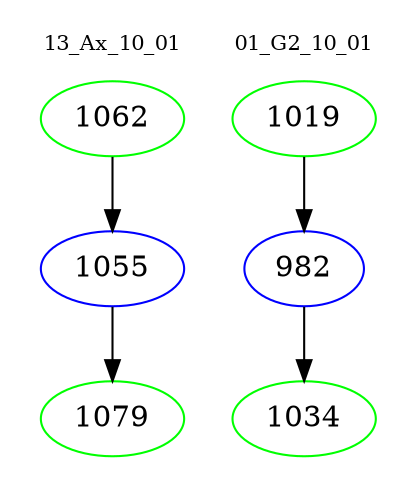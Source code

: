 digraph{
subgraph cluster_0 {
color = white
label = "13_Ax_10_01";
fontsize=10;
T0_1062 [label="1062", color="green"]
T0_1062 -> T0_1055 [color="black"]
T0_1055 [label="1055", color="blue"]
T0_1055 -> T0_1079 [color="black"]
T0_1079 [label="1079", color="green"]
}
subgraph cluster_1 {
color = white
label = "01_G2_10_01";
fontsize=10;
T1_1019 [label="1019", color="green"]
T1_1019 -> T1_982 [color="black"]
T1_982 [label="982", color="blue"]
T1_982 -> T1_1034 [color="black"]
T1_1034 [label="1034", color="green"]
}
}
